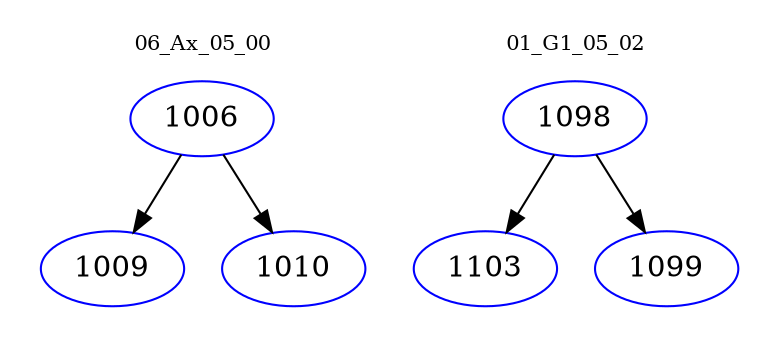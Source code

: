 digraph{
subgraph cluster_0 {
color = white
label = "06_Ax_05_00";
fontsize=10;
T0_1006 [label="1006", color="blue"]
T0_1006 -> T0_1009 [color="black"]
T0_1009 [label="1009", color="blue"]
T0_1006 -> T0_1010 [color="black"]
T0_1010 [label="1010", color="blue"]
}
subgraph cluster_1 {
color = white
label = "01_G1_05_02";
fontsize=10;
T1_1098 [label="1098", color="blue"]
T1_1098 -> T1_1103 [color="black"]
T1_1103 [label="1103", color="blue"]
T1_1098 -> T1_1099 [color="black"]
T1_1099 [label="1099", color="blue"]
}
}
